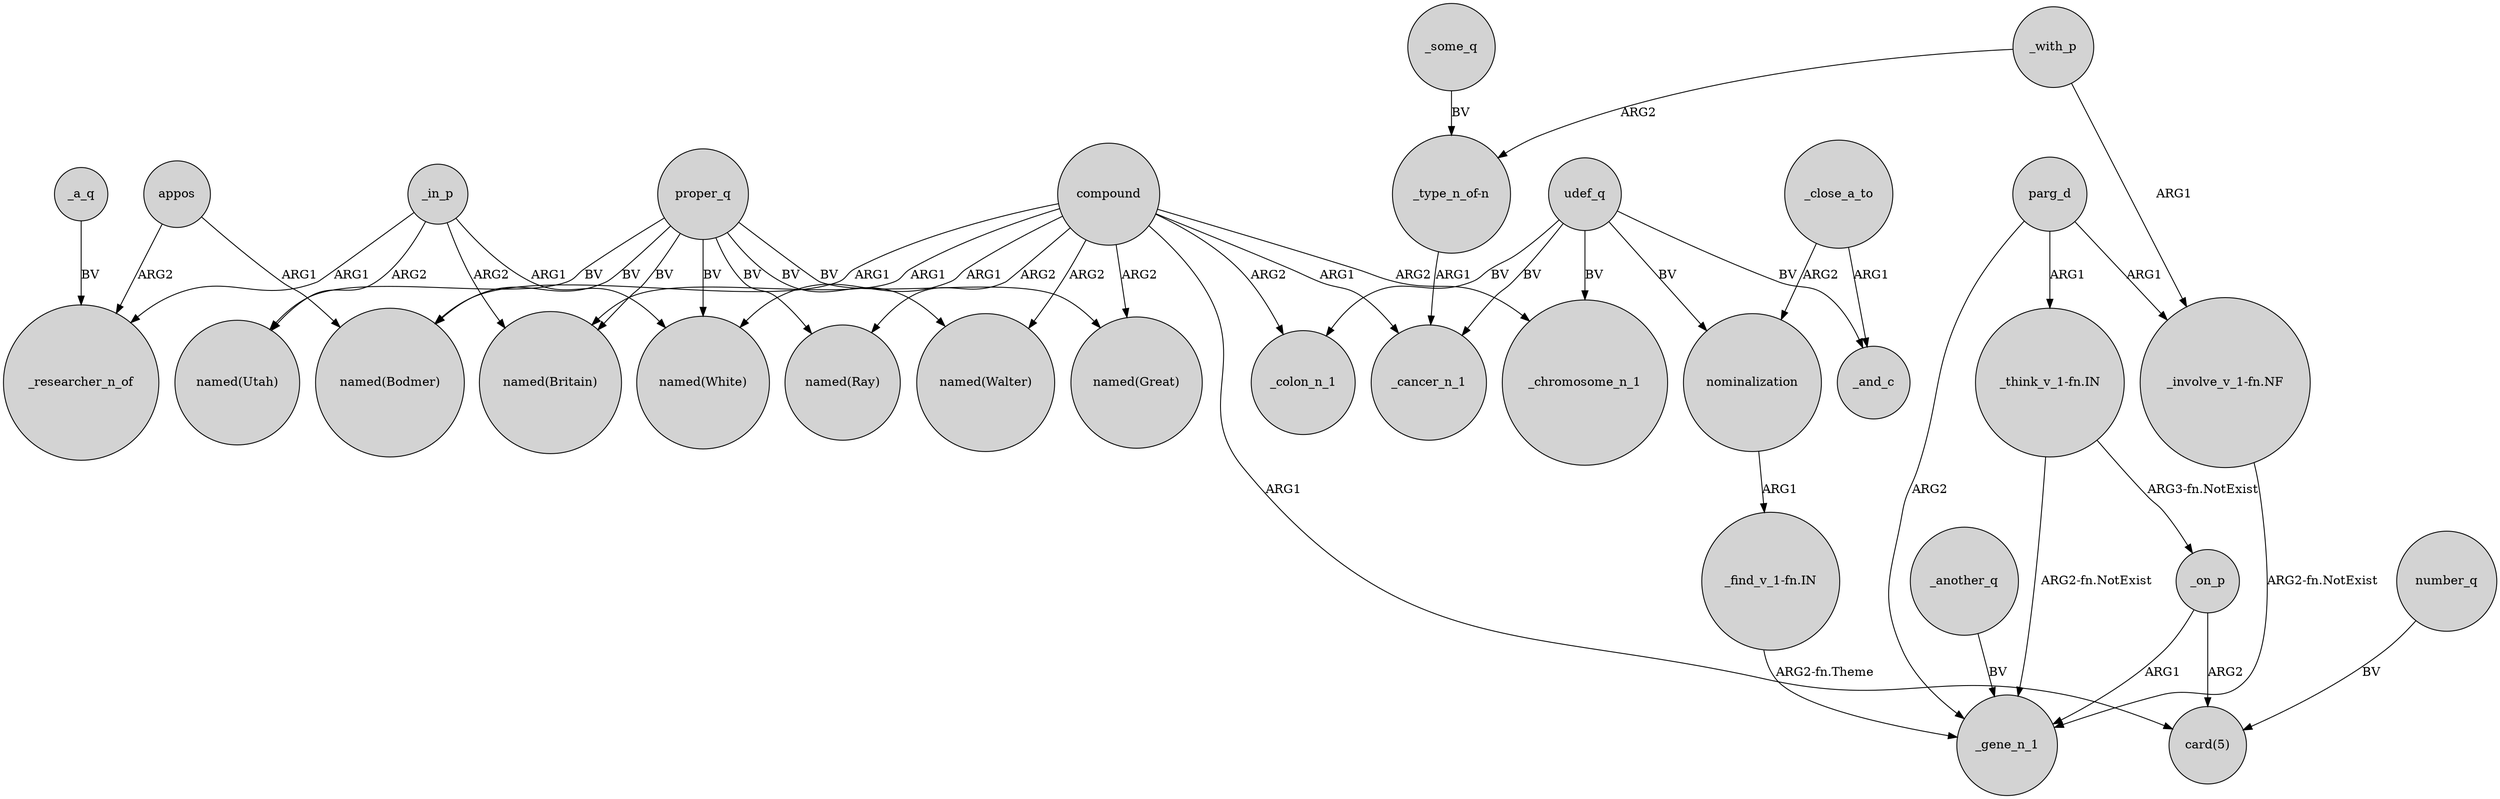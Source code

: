 digraph {
	node [shape=circle style=filled]
	compound -> "named(Walter)" [label=ARG2]
	"_think_v_1-fn.IN" -> _gene_n_1 [label="ARG2-fn.NotExist"]
	_in_p -> "named(Britain)" [label=ARG2]
	udef_q -> _cancer_n_1 [label=BV]
	proper_q -> "named(Walter)" [label=BV]
	_another_q -> _gene_n_1 [label=BV]
	parg_d -> "_involve_v_1-fn.NF" [label=ARG1]
	"_think_v_1-fn.IN" -> _on_p [label="ARG3-fn.NotExist"]
	appos -> _researcher_n_of [label=ARG2]
	_with_p -> "_type_n_of-n" [label=ARG2]
	_on_p -> "card(5)" [label=ARG2]
	_in_p -> _researcher_n_of [label=ARG1]
	compound -> _chromosome_n_1 [label=ARG2]
	"_involve_v_1-fn.NF" -> _gene_n_1 [label="ARG2-fn.NotExist"]
	compound -> "named(Great)" [label=ARG2]
	compound -> _cancer_n_1 [label=ARG1]
	appos -> "named(Bodmer)" [label=ARG1]
	udef_q -> _chromosome_n_1 [label=BV]
	_a_q -> _researcher_n_of [label=BV]
	proper_q -> "named(Ray)" [label=BV]
	_with_p -> "_involve_v_1-fn.NF" [label=ARG1]
	number_q -> "card(5)" [label=BV]
	nominalization -> "_find_v_1-fn.IN" [label=ARG1]
	proper_q -> "named(White)" [label=BV]
	proper_q -> "named(Bodmer)" [label=BV]
	"_type_n_of-n" -> _cancer_n_1 [label=ARG1]
	parg_d -> _gene_n_1 [label=ARG2]
	proper_q -> "named(Great)" [label=BV]
	proper_q -> "named(Utah)" [label=BV]
	_some_q -> "_type_n_of-n" [label=BV]
	udef_q -> nominalization [label=BV]
	_in_p -> "named(White)" [label=ARG1]
	compound -> _colon_n_1 [label=ARG2]
	_in_p -> "named(Utah)" [label=ARG2]
	udef_q -> _colon_n_1 [label=BV]
	compound -> "named(Bodmer)" [label=ARG1]
	compound -> "named(Ray)" [label=ARG2]
	_close_a_to -> _and_c [label=ARG1]
	"_find_v_1-fn.IN" -> _gene_n_1 [label="ARG2-fn.Theme"]
	_on_p -> _gene_n_1 [label=ARG1]
	udef_q -> _and_c [label=BV]
	compound -> "named(White)" [label=ARG1]
	_close_a_to -> nominalization [label=ARG2]
	compound -> "card(5)" [label=ARG1]
	compound -> "named(Britain)" [label=ARG1]
	proper_q -> "named(Britain)" [label=BV]
	parg_d -> "_think_v_1-fn.IN" [label=ARG1]
}
